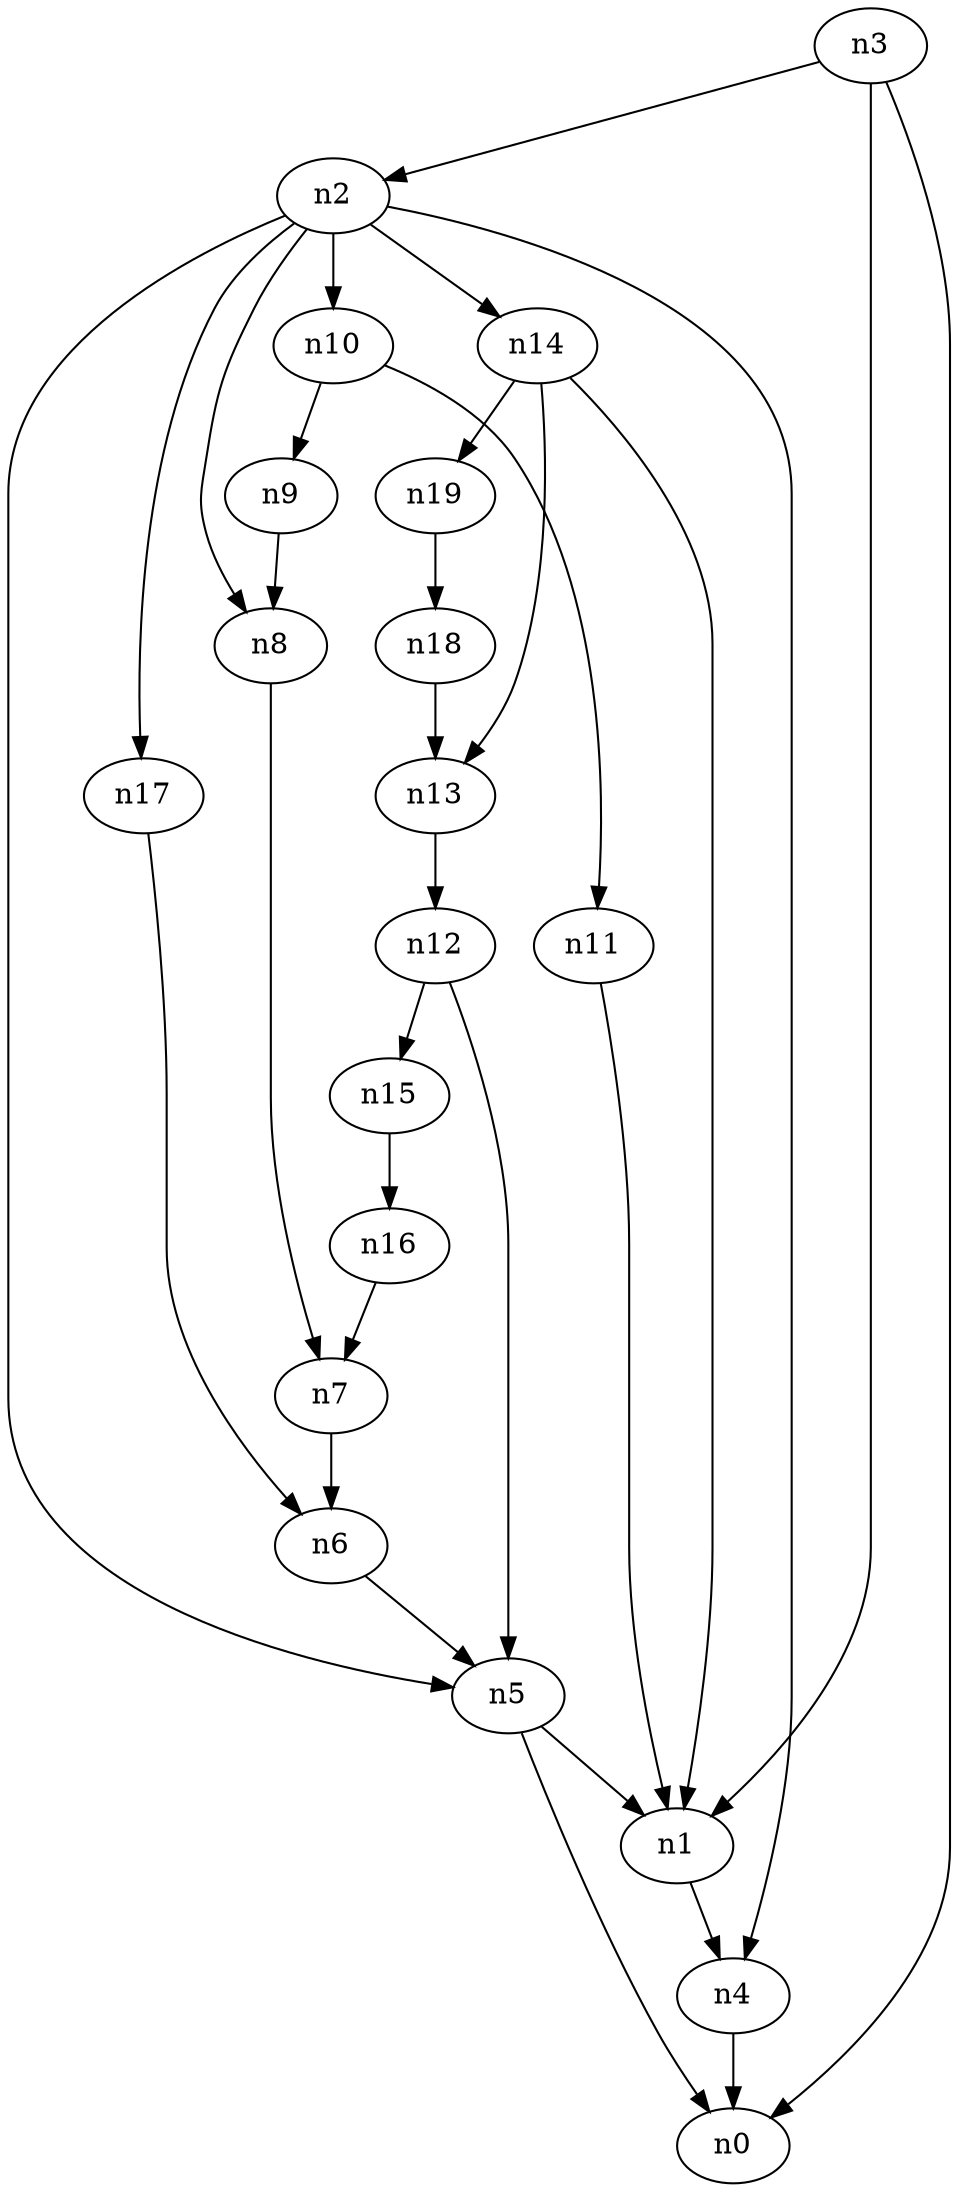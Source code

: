 digraph G {
	n1 -> n4	 [_graphml_id=e4];
	n2 -> n4	 [_graphml_id=e7];
	n2 -> n5	 [_graphml_id=e8];
	n2 -> n8	 [_graphml_id=e12];
	n2 -> n10	 [_graphml_id=e15];
	n2 -> n14	 [_graphml_id=e21];
	n2 -> n17	 [_graphml_id=e26];
	n3 -> n0	 [_graphml_id=e0];
	n3 -> n1	 [_graphml_id=e3];
	n3 -> n2	 [_graphml_id=e6];
	n4 -> n0	 [_graphml_id=e1];
	n5 -> n0	 [_graphml_id=e2];
	n5 -> n1	 [_graphml_id=e5];
	n6 -> n5	 [_graphml_id=e9];
	n7 -> n6	 [_graphml_id=e10];
	n8 -> n7	 [_graphml_id=e11];
	n9 -> n8	 [_graphml_id=e13];
	n10 -> n9	 [_graphml_id=e14];
	n10 -> n11	 [_graphml_id=e16];
	n11 -> n1	 [_graphml_id=e17];
	n12 -> n5	 [_graphml_id=e18];
	n12 -> n15	 [_graphml_id=e22];
	n13 -> n12	 [_graphml_id=e19];
	n14 -> n1	 [_graphml_id=e27];
	n14 -> n13	 [_graphml_id=e20];
	n14 -> n19	 [_graphml_id=e30];
	n15 -> n16	 [_graphml_id=e23];
	n16 -> n7	 [_graphml_id=e24];
	n17 -> n6	 [_graphml_id=e25];
	n18 -> n13	 [_graphml_id=e28];
	n19 -> n18	 [_graphml_id=e29];
}

